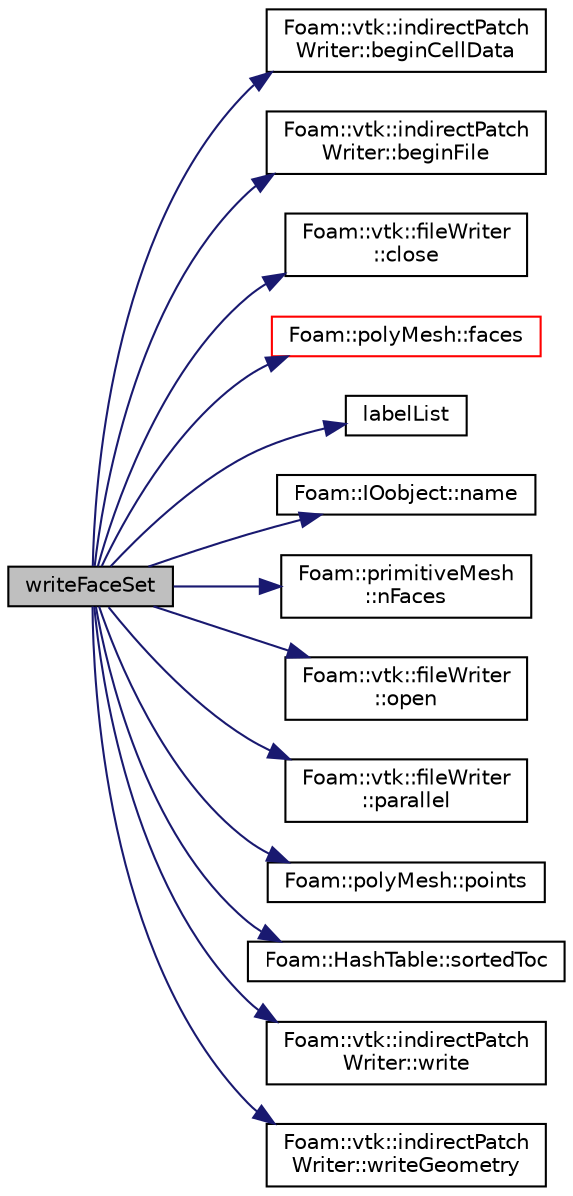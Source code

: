 digraph "writeFaceSet"
{
  bgcolor="transparent";
  edge [fontname="Helvetica",fontsize="10",labelfontname="Helvetica",labelfontsize="10"];
  node [fontname="Helvetica",fontsize="10",shape=record];
  rankdir="LR";
  Node1 [label="writeFaceSet",height=0.2,width=0.4,color="black", fillcolor="grey75", style="filled" fontcolor="black"];
  Node1 -> Node2 [color="midnightblue",fontsize="10",style="solid",fontname="Helvetica"];
  Node2 [label="Foam::vtk::indirectPatch\lWriter::beginCellData",height=0.2,width=0.4,color="black",URL="$classFoam_1_1vtk_1_1indirectPatchWriter.html#a8cb3a28b9fc4ea3465dc9b7507f2efdf",tooltip="Begin CellData output section for specified number of fields. "];
  Node1 -> Node3 [color="midnightblue",fontsize="10",style="solid",fontname="Helvetica"];
  Node3 [label="Foam::vtk::indirectPatch\lWriter::beginFile",height=0.2,width=0.4,color="black",URL="$classFoam_1_1vtk_1_1indirectPatchWriter.html#ad5a6d66191c8138a78ea78c483b3d772",tooltip="Write file header (non-collective) "];
  Node1 -> Node4 [color="midnightblue",fontsize="10",style="solid",fontname="Helvetica"];
  Node4 [label="Foam::vtk::fileWriter\l::close",height=0.2,width=0.4,color="black",URL="$classFoam_1_1vtk_1_1fileWriter.html#a5ae591df94fc66ccb85cbb6565368bca",tooltip="End the file contents and close the file after writing. "];
  Node1 -> Node5 [color="midnightblue",fontsize="10",style="solid",fontname="Helvetica"];
  Node5 [label="Foam::polyMesh::faces",height=0.2,width=0.4,color="red",URL="$classFoam_1_1polyMesh.html#a4434536d50d4c14116249da802a1e2b2",tooltip="Return raw faces. "];
  Node1 -> Node6 [color="midnightblue",fontsize="10",style="solid",fontname="Helvetica"];
  Node6 [label="labelList",height=0.2,width=0.4,color="black",URL="$hexCellFvMesh_8C.html#aed36939939df508882573b3346acc2a4"];
  Node1 -> Node7 [color="midnightblue",fontsize="10",style="solid",fontname="Helvetica"];
  Node7 [label="Foam::IOobject::name",height=0.2,width=0.4,color="black",URL="$classFoam_1_1IOobject.html#a6d60057c26042eaf7fa1b3b6fb07b582",tooltip="Return name. "];
  Node1 -> Node8 [color="midnightblue",fontsize="10",style="solid",fontname="Helvetica"];
  Node8 [label="Foam::primitiveMesh\l::nFaces",height=0.2,width=0.4,color="black",URL="$classFoam_1_1primitiveMesh.html#ae1fbe690fc3c47739168a97f79907217",tooltip="Number of mesh faces. "];
  Node1 -> Node9 [color="midnightblue",fontsize="10",style="solid",fontname="Helvetica"];
  Node9 [label="Foam::vtk::fileWriter\l::open",height=0.2,width=0.4,color="black",URL="$classFoam_1_1vtk_1_1fileWriter.html#ace093184ecd5d2d8a663fdcaf3ccdea3",tooltip="Open file for writing (creates parent directory). "];
  Node1 -> Node10 [color="midnightblue",fontsize="10",style="solid",fontname="Helvetica"];
  Node10 [label="Foam::vtk::fileWriter\l::parallel",height=0.2,width=0.4,color="black",URL="$classFoam_1_1vtk_1_1fileWriter.html#a8f9e118d7c38d13e3c8ccd1bfba719b6",tooltip="Parallel output requested? "];
  Node1 -> Node11 [color="midnightblue",fontsize="10",style="solid",fontname="Helvetica"];
  Node11 [label="Foam::polyMesh::points",height=0.2,width=0.4,color="black",URL="$classFoam_1_1polyMesh.html#a084ae534298576408f063a6b3b820959",tooltip="Return raw points. "];
  Node1 -> Node12 [color="midnightblue",fontsize="10",style="solid",fontname="Helvetica"];
  Node12 [label="Foam::HashTable::sortedToc",height=0.2,width=0.4,color="black",URL="$classFoam_1_1HashTable.html#a239049ebafee5b14167ee937667d4692",tooltip="The table of contents (the keys) in sorted order. "];
  Node1 -> Node13 [color="midnightblue",fontsize="10",style="solid",fontname="Helvetica"];
  Node13 [label="Foam::vtk::indirectPatch\lWriter::write",height=0.2,width=0.4,color="black",URL="$classFoam_1_1vtk_1_1indirectPatchWriter.html#acdd025de029df83b94dbe602a9c2f298",tooltip="Write a list of Cell (Face) or Point values. "];
  Node1 -> Node14 [color="midnightblue",fontsize="10",style="solid",fontname="Helvetica"];
  Node14 [label="Foam::vtk::indirectPatch\lWriter::writeGeometry",height=0.2,width=0.4,color="black",URL="$classFoam_1_1vtk_1_1indirectPatchWriter.html#ad0a1a19d72074b3221ae35c9c0df2baa",tooltip="Write patch topology. "];
}
